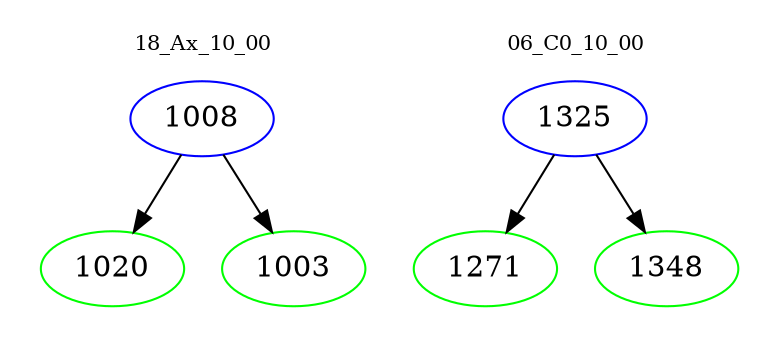 digraph{
subgraph cluster_0 {
color = white
label = "18_Ax_10_00";
fontsize=10;
T0_1008 [label="1008", color="blue"]
T0_1008 -> T0_1020 [color="black"]
T0_1020 [label="1020", color="green"]
T0_1008 -> T0_1003 [color="black"]
T0_1003 [label="1003", color="green"]
}
subgraph cluster_1 {
color = white
label = "06_C0_10_00";
fontsize=10;
T1_1325 [label="1325", color="blue"]
T1_1325 -> T1_1271 [color="black"]
T1_1271 [label="1271", color="green"]
T1_1325 -> T1_1348 [color="black"]
T1_1348 [label="1348", color="green"]
}
}
